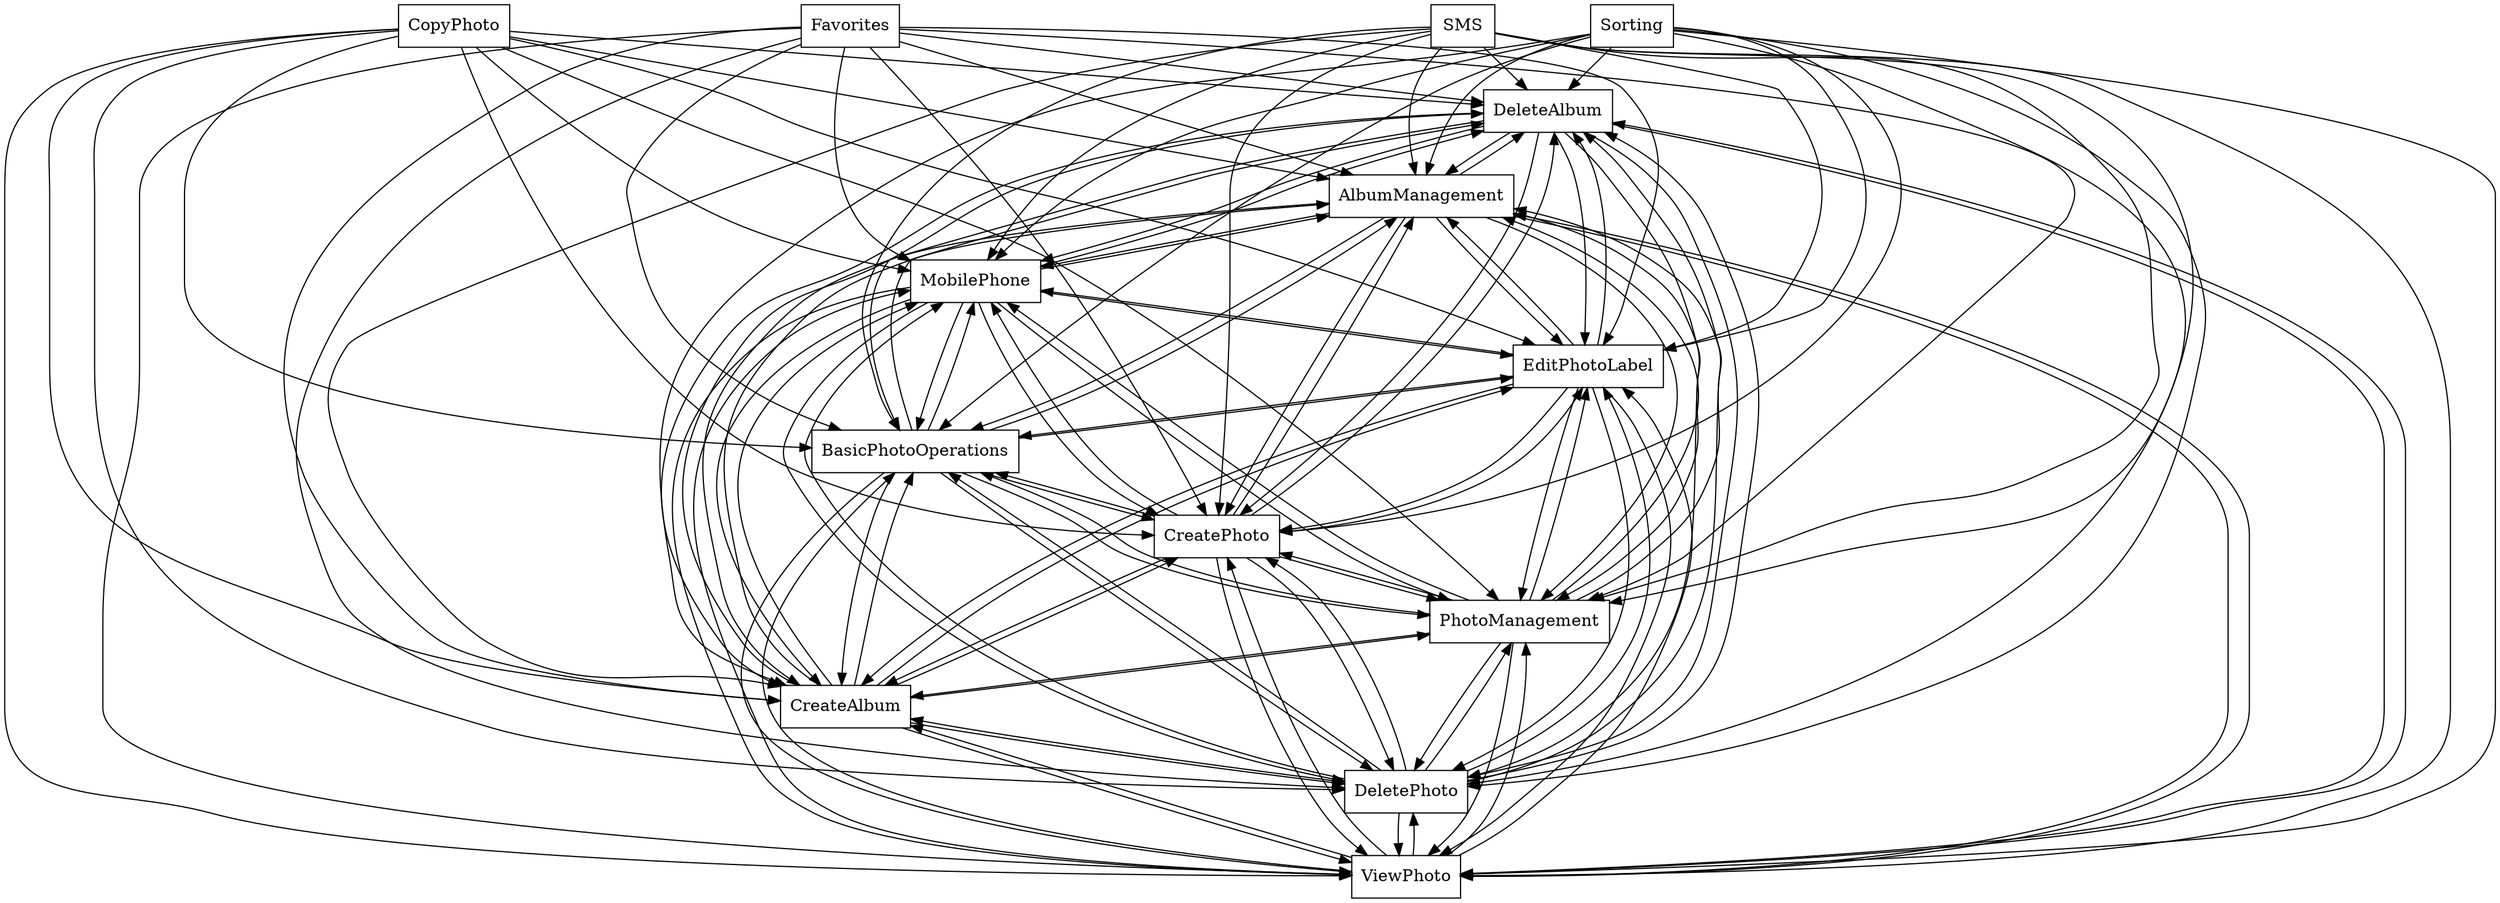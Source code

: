 digraph{
graph [rankdir=TB];
node [shape=box];
edge [arrowhead=normal];
0[label="DeleteAlbum",]
1[label="AlbumManagement",]
2[label="ViewPhoto",]
3[label="DeletePhoto",]
4[label="CopyPhoto",]
5[label="Favorites",]
6[label="CreateAlbum",]
7[label="PhotoManagement",]
8[label="CreatePhoto",]
9[label="BasicPhotoOperations",]
10[label="Sorting",]
11[label="EditPhotoLabel",]
12[label="MobilePhone",]
13[label="SMS",]
0->1[label="",]
0->2[label="",]
0->3[label="",]
0->6[label="",]
0->7[label="",]
0->8[label="",]
0->9[label="",]
0->11[label="",]
0->12[label="",]
1->0[label="",]
1->2[label="",]
1->3[label="",]
1->6[label="",]
1->7[label="",]
1->8[label="",]
1->9[label="",]
1->11[label="",]
1->12[label="",]
2->0[label="",]
2->1[label="",]
2->3[label="",]
2->6[label="",]
2->7[label="",]
2->8[label="",]
2->9[label="",]
2->11[label="",]
2->12[label="",]
3->0[label="",]
3->1[label="",]
3->2[label="",]
3->6[label="",]
3->7[label="",]
3->8[label="",]
3->9[label="",]
3->11[label="",]
3->12[label="",]
4->0[label="",]
4->1[label="",]
4->2[label="",]
4->3[label="",]
4->6[label="",]
4->7[label="",]
4->8[label="",]
4->9[label="",]
4->11[label="",]
4->12[label="",]
5->0[label="",]
5->1[label="",]
5->2[label="",]
5->3[label="",]
5->6[label="",]
5->7[label="",]
5->8[label="",]
5->9[label="",]
5->11[label="",]
5->12[label="",]
6->0[label="",]
6->1[label="",]
6->2[label="",]
6->3[label="",]
6->7[label="",]
6->8[label="",]
6->9[label="",]
6->11[label="",]
6->12[label="",]
7->0[label="",]
7->1[label="",]
7->2[label="",]
7->3[label="",]
7->6[label="",]
7->8[label="",]
7->9[label="",]
7->11[label="",]
7->12[label="",]
8->0[label="",]
8->1[label="",]
8->2[label="",]
8->3[label="",]
8->6[label="",]
8->7[label="",]
8->9[label="",]
8->11[label="",]
8->12[label="",]
9->0[label="",]
9->1[label="",]
9->2[label="",]
9->3[label="",]
9->6[label="",]
9->7[label="",]
9->8[label="",]
9->11[label="",]
9->12[label="",]
10->0[label="",]
10->1[label="",]
10->2[label="",]
10->3[label="",]
10->6[label="",]
10->7[label="",]
10->8[label="",]
10->9[label="",]
10->11[label="",]
10->12[label="",]
11->0[label="",]
11->1[label="",]
11->2[label="",]
11->3[label="",]
11->6[label="",]
11->7[label="",]
11->8[label="",]
11->9[label="",]
11->12[label="",]
12->0[label="",]
12->1[label="",]
12->2[label="",]
12->3[label="",]
12->6[label="",]
12->7[label="",]
12->8[label="",]
12->9[label="",]
12->11[label="",]
13->0[label="",]
13->1[label="",]
13->2[label="",]
13->3[label="",]
13->6[label="",]
13->7[label="",]
13->8[label="",]
13->9[label="",]
13->11[label="",]
13->12[label="",]
}
